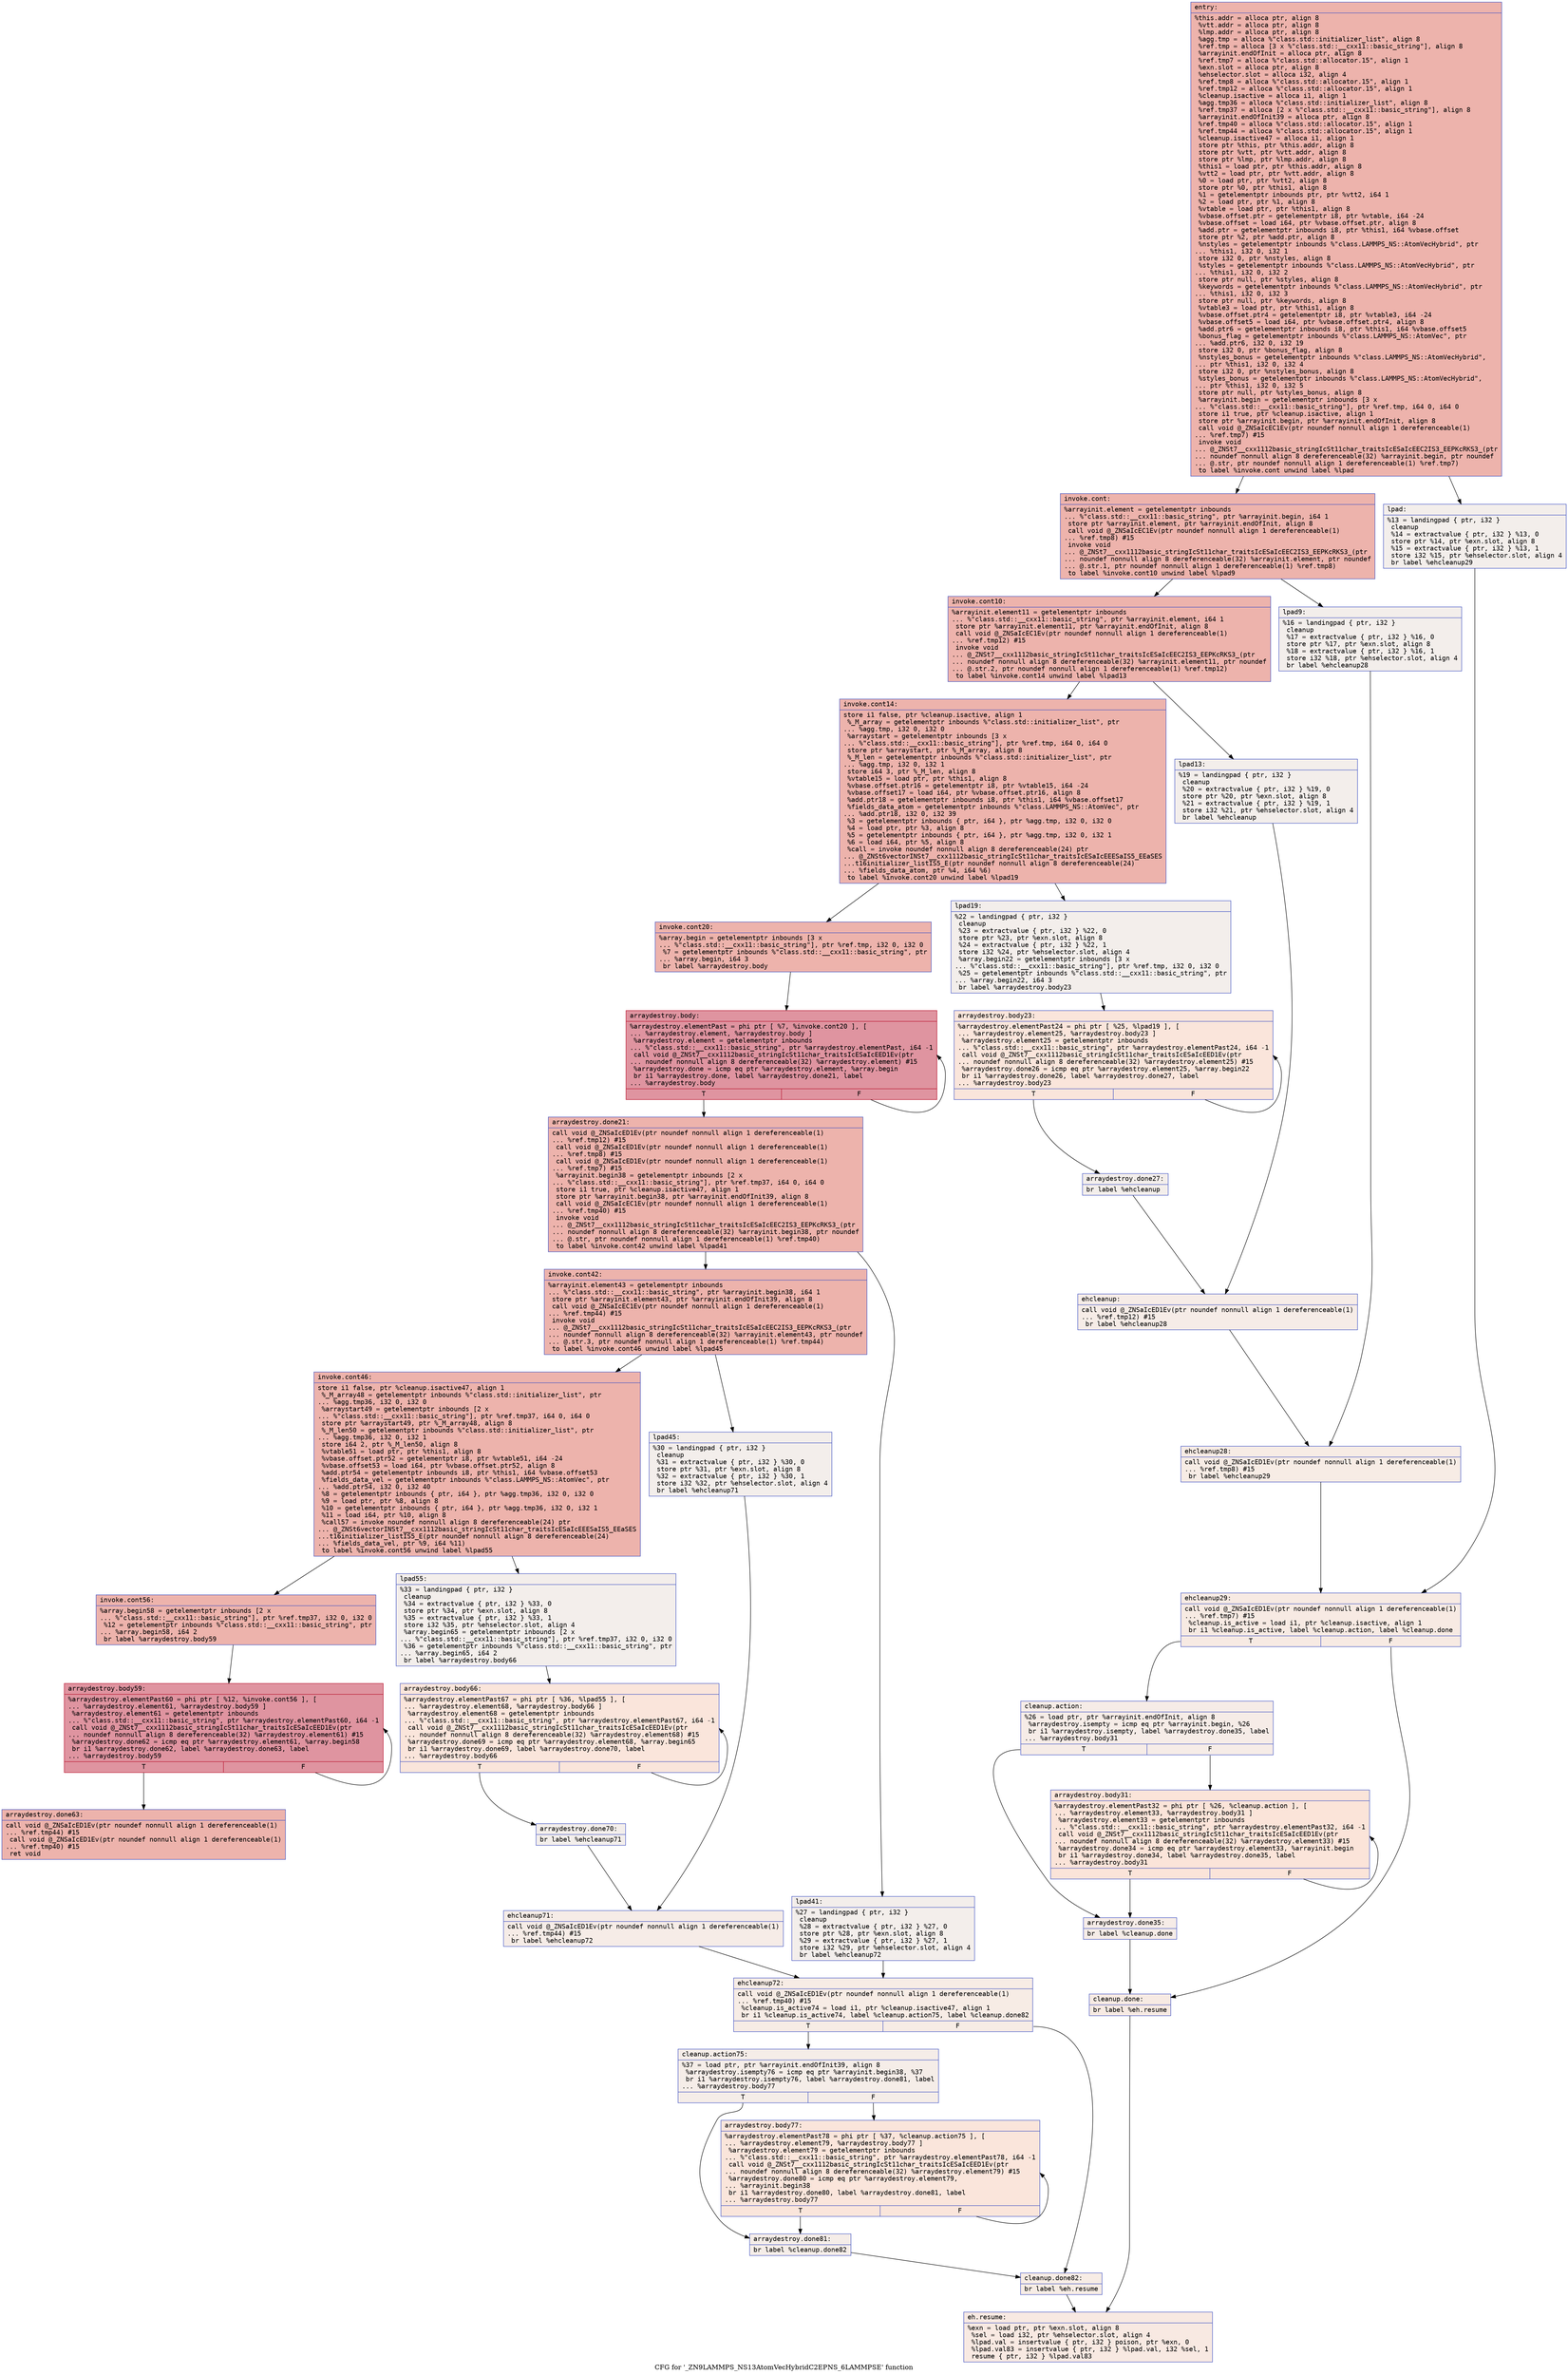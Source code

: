 digraph "CFG for '_ZN9LAMMPS_NS13AtomVecHybridC2EPNS_6LAMMPSE' function" {
	label="CFG for '_ZN9LAMMPS_NS13AtomVecHybridC2EPNS_6LAMMPSE' function";

	Node0x557e2aecc110 [shape=record,color="#3d50c3ff", style=filled, fillcolor="#d6524470" fontname="Courier",label="{entry:\l|  %this.addr = alloca ptr, align 8\l  %vtt.addr = alloca ptr, align 8\l  %lmp.addr = alloca ptr, align 8\l  %agg.tmp = alloca %\"class.std::initializer_list\", align 8\l  %ref.tmp = alloca [3 x %\"class.std::__cxx11::basic_string\"], align 8\l  %arrayinit.endOfInit = alloca ptr, align 8\l  %ref.tmp7 = alloca %\"class.std::allocator.15\", align 1\l  %exn.slot = alloca ptr, align 8\l  %ehselector.slot = alloca i32, align 4\l  %ref.tmp8 = alloca %\"class.std::allocator.15\", align 1\l  %ref.tmp12 = alloca %\"class.std::allocator.15\", align 1\l  %cleanup.isactive = alloca i1, align 1\l  %agg.tmp36 = alloca %\"class.std::initializer_list\", align 8\l  %ref.tmp37 = alloca [2 x %\"class.std::__cxx11::basic_string\"], align 8\l  %arrayinit.endOfInit39 = alloca ptr, align 8\l  %ref.tmp40 = alloca %\"class.std::allocator.15\", align 1\l  %ref.tmp44 = alloca %\"class.std::allocator.15\", align 1\l  %cleanup.isactive47 = alloca i1, align 1\l  store ptr %this, ptr %this.addr, align 8\l  store ptr %vtt, ptr %vtt.addr, align 8\l  store ptr %lmp, ptr %lmp.addr, align 8\l  %this1 = load ptr, ptr %this.addr, align 8\l  %vtt2 = load ptr, ptr %vtt.addr, align 8\l  %0 = load ptr, ptr %vtt2, align 8\l  store ptr %0, ptr %this1, align 8\l  %1 = getelementptr inbounds ptr, ptr %vtt2, i64 1\l  %2 = load ptr, ptr %1, align 8\l  %vtable = load ptr, ptr %this1, align 8\l  %vbase.offset.ptr = getelementptr i8, ptr %vtable, i64 -24\l  %vbase.offset = load i64, ptr %vbase.offset.ptr, align 8\l  %add.ptr = getelementptr inbounds i8, ptr %this1, i64 %vbase.offset\l  store ptr %2, ptr %add.ptr, align 8\l  %nstyles = getelementptr inbounds %\"class.LAMMPS_NS::AtomVecHybrid\", ptr\l... %this1, i32 0, i32 1\l  store i32 0, ptr %nstyles, align 8\l  %styles = getelementptr inbounds %\"class.LAMMPS_NS::AtomVecHybrid\", ptr\l... %this1, i32 0, i32 2\l  store ptr null, ptr %styles, align 8\l  %keywords = getelementptr inbounds %\"class.LAMMPS_NS::AtomVecHybrid\", ptr\l... %this1, i32 0, i32 3\l  store ptr null, ptr %keywords, align 8\l  %vtable3 = load ptr, ptr %this1, align 8\l  %vbase.offset.ptr4 = getelementptr i8, ptr %vtable3, i64 -24\l  %vbase.offset5 = load i64, ptr %vbase.offset.ptr4, align 8\l  %add.ptr6 = getelementptr inbounds i8, ptr %this1, i64 %vbase.offset5\l  %bonus_flag = getelementptr inbounds %\"class.LAMMPS_NS::AtomVec\", ptr\l... %add.ptr6, i32 0, i32 19\l  store i32 0, ptr %bonus_flag, align 8\l  %nstyles_bonus = getelementptr inbounds %\"class.LAMMPS_NS::AtomVecHybrid\",\l... ptr %this1, i32 0, i32 4\l  store i32 0, ptr %nstyles_bonus, align 8\l  %styles_bonus = getelementptr inbounds %\"class.LAMMPS_NS::AtomVecHybrid\",\l... ptr %this1, i32 0, i32 5\l  store ptr null, ptr %styles_bonus, align 8\l  %arrayinit.begin = getelementptr inbounds [3 x\l... %\"class.std::__cxx11::basic_string\"], ptr %ref.tmp, i64 0, i64 0\l  store i1 true, ptr %cleanup.isactive, align 1\l  store ptr %arrayinit.begin, ptr %arrayinit.endOfInit, align 8\l  call void @_ZNSaIcEC1Ev(ptr noundef nonnull align 1 dereferenceable(1)\l... %ref.tmp7) #15\l  invoke void\l... @_ZNSt7__cxx1112basic_stringIcSt11char_traitsIcESaIcEEC2IS3_EEPKcRKS3_(ptr\l... noundef nonnull align 8 dereferenceable(32) %arrayinit.begin, ptr noundef\l... @.str, ptr noundef nonnull align 1 dereferenceable(1) %ref.tmp7)\l          to label %invoke.cont unwind label %lpad\l}"];
	Node0x557e2aecc110 -> Node0x557e2aecf960[tooltip="entry -> invoke.cont\nProbability 100.00%" ];
	Node0x557e2aecc110 -> Node0x557e2aecfa10[tooltip="entry -> lpad\nProbability 0.00%" ];
	Node0x557e2aecf960 [shape=record,color="#3d50c3ff", style=filled, fillcolor="#d6524470" fontname="Courier",label="{invoke.cont:\l|  %arrayinit.element = getelementptr inbounds\l... %\"class.std::__cxx11::basic_string\", ptr %arrayinit.begin, i64 1\l  store ptr %arrayinit.element, ptr %arrayinit.endOfInit, align 8\l  call void @_ZNSaIcEC1Ev(ptr noundef nonnull align 1 dereferenceable(1)\l... %ref.tmp8) #15\l  invoke void\l... @_ZNSt7__cxx1112basic_stringIcSt11char_traitsIcESaIcEEC2IS3_EEPKcRKS3_(ptr\l... noundef nonnull align 8 dereferenceable(32) %arrayinit.element, ptr noundef\l... @.str.1, ptr noundef nonnull align 1 dereferenceable(1) %ref.tmp8)\l          to label %invoke.cont10 unwind label %lpad9\l}"];
	Node0x557e2aecf960 -> Node0x557e2aed0030[tooltip="invoke.cont -> invoke.cont10\nProbability 100.00%" ];
	Node0x557e2aecf960 -> Node0x557e2aed0080[tooltip="invoke.cont -> lpad9\nProbability 0.00%" ];
	Node0x557e2aed0030 [shape=record,color="#3d50c3ff", style=filled, fillcolor="#d6524470" fontname="Courier",label="{invoke.cont10:\l|  %arrayinit.element11 = getelementptr inbounds\l... %\"class.std::__cxx11::basic_string\", ptr %arrayinit.element, i64 1\l  store ptr %arrayinit.element11, ptr %arrayinit.endOfInit, align 8\l  call void @_ZNSaIcEC1Ev(ptr noundef nonnull align 1 dereferenceable(1)\l... %ref.tmp12) #15\l  invoke void\l... @_ZNSt7__cxx1112basic_stringIcSt11char_traitsIcESaIcEEC2IS3_EEPKcRKS3_(ptr\l... noundef nonnull align 8 dereferenceable(32) %arrayinit.element11, ptr noundef\l... @.str.2, ptr noundef nonnull align 1 dereferenceable(1) %ref.tmp12)\l          to label %invoke.cont14 unwind label %lpad13\l}"];
	Node0x557e2aed0030 -> Node0x557e2aed0570[tooltip="invoke.cont10 -> invoke.cont14\nProbability 100.00%" ];
	Node0x557e2aed0030 -> Node0x557e2aed05c0[tooltip="invoke.cont10 -> lpad13\nProbability 0.00%" ];
	Node0x557e2aed0570 [shape=record,color="#3d50c3ff", style=filled, fillcolor="#d6524470" fontname="Courier",label="{invoke.cont14:\l|  store i1 false, ptr %cleanup.isactive, align 1\l  %_M_array = getelementptr inbounds %\"class.std::initializer_list\", ptr\l... %agg.tmp, i32 0, i32 0\l  %arraystart = getelementptr inbounds [3 x\l... %\"class.std::__cxx11::basic_string\"], ptr %ref.tmp, i64 0, i64 0\l  store ptr %arraystart, ptr %_M_array, align 8\l  %_M_len = getelementptr inbounds %\"class.std::initializer_list\", ptr\l... %agg.tmp, i32 0, i32 1\l  store i64 3, ptr %_M_len, align 8\l  %vtable15 = load ptr, ptr %this1, align 8\l  %vbase.offset.ptr16 = getelementptr i8, ptr %vtable15, i64 -24\l  %vbase.offset17 = load i64, ptr %vbase.offset.ptr16, align 8\l  %add.ptr18 = getelementptr inbounds i8, ptr %this1, i64 %vbase.offset17\l  %fields_data_atom = getelementptr inbounds %\"class.LAMMPS_NS::AtomVec\", ptr\l... %add.ptr18, i32 0, i32 39\l  %3 = getelementptr inbounds \{ ptr, i64 \}, ptr %agg.tmp, i32 0, i32 0\l  %4 = load ptr, ptr %3, align 8\l  %5 = getelementptr inbounds \{ ptr, i64 \}, ptr %agg.tmp, i32 0, i32 1\l  %6 = load i64, ptr %5, align 8\l  %call = invoke noundef nonnull align 8 dereferenceable(24) ptr\l... @_ZNSt6vectorINSt7__cxx1112basic_stringIcSt11char_traitsIcESaIcEEESaIS5_EEaSES\l...t16initializer_listIS5_E(ptr noundef nonnull align 8 dereferenceable(24)\l... %fields_data_atom, ptr %4, i64 %6)\l          to label %invoke.cont20 unwind label %lpad19\l}"];
	Node0x557e2aed0570 -> Node0x557e2aed0520[tooltip="invoke.cont14 -> invoke.cont20\nProbability 100.00%" ];
	Node0x557e2aed0570 -> Node0x557e2aed1ac0[tooltip="invoke.cont14 -> lpad19\nProbability 0.00%" ];
	Node0x557e2aed0520 [shape=record,color="#3d50c3ff", style=filled, fillcolor="#d6524470" fontname="Courier",label="{invoke.cont20:\l|  %array.begin = getelementptr inbounds [3 x\l... %\"class.std::__cxx11::basic_string\"], ptr %ref.tmp, i32 0, i32 0\l  %7 = getelementptr inbounds %\"class.std::__cxx11::basic_string\", ptr\l... %array.begin, i64 3\l  br label %arraydestroy.body\l}"];
	Node0x557e2aed0520 -> Node0x557e2aed1fd0[tooltip="invoke.cont20 -> arraydestroy.body\nProbability 100.00%" ];
	Node0x557e2aed1fd0 [shape=record,color="#b70d28ff", style=filled, fillcolor="#b70d2870" fontname="Courier",label="{arraydestroy.body:\l|  %arraydestroy.elementPast = phi ptr [ %7, %invoke.cont20 ], [\l... %arraydestroy.element, %arraydestroy.body ]\l  %arraydestroy.element = getelementptr inbounds\l... %\"class.std::__cxx11::basic_string\", ptr %arraydestroy.elementPast, i64 -1\l  call void @_ZNSt7__cxx1112basic_stringIcSt11char_traitsIcESaIcEED1Ev(ptr\l... noundef nonnull align 8 dereferenceable(32) %arraydestroy.element) #15\l  %arraydestroy.done = icmp eq ptr %arraydestroy.element, %array.begin\l  br i1 %arraydestroy.done, label %arraydestroy.done21, label\l... %arraydestroy.body\l|{<s0>T|<s1>F}}"];
	Node0x557e2aed1fd0:s0 -> Node0x557e2aed22a0[tooltip="arraydestroy.body -> arraydestroy.done21\nProbability 3.12%" ];
	Node0x557e2aed1fd0:s1 -> Node0x557e2aed1fd0[tooltip="arraydestroy.body -> arraydestroy.body\nProbability 96.88%" ];
	Node0x557e2aed22a0 [shape=record,color="#3d50c3ff", style=filled, fillcolor="#d6524470" fontname="Courier",label="{arraydestroy.done21:\l|  call void @_ZNSaIcED1Ev(ptr noundef nonnull align 1 dereferenceable(1)\l... %ref.tmp12) #15\l  call void @_ZNSaIcED1Ev(ptr noundef nonnull align 1 dereferenceable(1)\l... %ref.tmp8) #15\l  call void @_ZNSaIcED1Ev(ptr noundef nonnull align 1 dereferenceable(1)\l... %ref.tmp7) #15\l  %arrayinit.begin38 = getelementptr inbounds [2 x\l... %\"class.std::__cxx11::basic_string\"], ptr %ref.tmp37, i64 0, i64 0\l  store i1 true, ptr %cleanup.isactive47, align 1\l  store ptr %arrayinit.begin38, ptr %arrayinit.endOfInit39, align 8\l  call void @_ZNSaIcEC1Ev(ptr noundef nonnull align 1 dereferenceable(1)\l... %ref.tmp40) #15\l  invoke void\l... @_ZNSt7__cxx1112basic_stringIcSt11char_traitsIcESaIcEEC2IS3_EEPKcRKS3_(ptr\l... noundef nonnull align 8 dereferenceable(32) %arrayinit.begin38, ptr noundef\l... @.str, ptr noundef nonnull align 1 dereferenceable(1) %ref.tmp40)\l          to label %invoke.cont42 unwind label %lpad41\l}"];
	Node0x557e2aed22a0 -> Node0x557e2aed2e10[tooltip="arraydestroy.done21 -> invoke.cont42\nProbability 100.00%" ];
	Node0x557e2aed22a0 -> Node0x557e2aed2ec0[tooltip="arraydestroy.done21 -> lpad41\nProbability 0.00%" ];
	Node0x557e2aed2e10 [shape=record,color="#3d50c3ff", style=filled, fillcolor="#d6524470" fontname="Courier",label="{invoke.cont42:\l|  %arrayinit.element43 = getelementptr inbounds\l... %\"class.std::__cxx11::basic_string\", ptr %arrayinit.begin38, i64 1\l  store ptr %arrayinit.element43, ptr %arrayinit.endOfInit39, align 8\l  call void @_ZNSaIcEC1Ev(ptr noundef nonnull align 1 dereferenceable(1)\l... %ref.tmp44) #15\l  invoke void\l... @_ZNSt7__cxx1112basic_stringIcSt11char_traitsIcESaIcEEC2IS3_EEPKcRKS3_(ptr\l... noundef nonnull align 8 dereferenceable(32) %arrayinit.element43, ptr noundef\l... @.str.3, ptr noundef nonnull align 1 dereferenceable(1) %ref.tmp44)\l          to label %invoke.cont46 unwind label %lpad45\l}"];
	Node0x557e2aed2e10 -> Node0x557e2aecd000[tooltip="invoke.cont42 -> invoke.cont46\nProbability 100.00%" ];
	Node0x557e2aed2e10 -> Node0x557e2aecd050[tooltip="invoke.cont42 -> lpad45\nProbability 0.00%" ];
	Node0x557e2aecd000 [shape=record,color="#3d50c3ff", style=filled, fillcolor="#d6524470" fontname="Courier",label="{invoke.cont46:\l|  store i1 false, ptr %cleanup.isactive47, align 1\l  %_M_array48 = getelementptr inbounds %\"class.std::initializer_list\", ptr\l... %agg.tmp36, i32 0, i32 0\l  %arraystart49 = getelementptr inbounds [2 x\l... %\"class.std::__cxx11::basic_string\"], ptr %ref.tmp37, i64 0, i64 0\l  store ptr %arraystart49, ptr %_M_array48, align 8\l  %_M_len50 = getelementptr inbounds %\"class.std::initializer_list\", ptr\l... %agg.tmp36, i32 0, i32 1\l  store i64 2, ptr %_M_len50, align 8\l  %vtable51 = load ptr, ptr %this1, align 8\l  %vbase.offset.ptr52 = getelementptr i8, ptr %vtable51, i64 -24\l  %vbase.offset53 = load i64, ptr %vbase.offset.ptr52, align 8\l  %add.ptr54 = getelementptr inbounds i8, ptr %this1, i64 %vbase.offset53\l  %fields_data_vel = getelementptr inbounds %\"class.LAMMPS_NS::AtomVec\", ptr\l... %add.ptr54, i32 0, i32 40\l  %8 = getelementptr inbounds \{ ptr, i64 \}, ptr %agg.tmp36, i32 0, i32 0\l  %9 = load ptr, ptr %8, align 8\l  %10 = getelementptr inbounds \{ ptr, i64 \}, ptr %agg.tmp36, i32 0, i32 1\l  %11 = load i64, ptr %10, align 8\l  %call57 = invoke noundef nonnull align 8 dereferenceable(24) ptr\l... @_ZNSt6vectorINSt7__cxx1112basic_stringIcSt11char_traitsIcESaIcEEESaIS5_EEaSES\l...t16initializer_listIS5_E(ptr noundef nonnull align 8 dereferenceable(24)\l... %fields_data_vel, ptr %9, i64 %11)\l          to label %invoke.cont56 unwind label %lpad55\l}"];
	Node0x557e2aecd000 -> Node0x557e2aeccfb0[tooltip="invoke.cont46 -> invoke.cont56\nProbability 100.00%" ];
	Node0x557e2aecd000 -> Node0x557e2aed4a10[tooltip="invoke.cont46 -> lpad55\nProbability 0.00%" ];
	Node0x557e2aeccfb0 [shape=record,color="#3d50c3ff", style=filled, fillcolor="#d6524470" fontname="Courier",label="{invoke.cont56:\l|  %array.begin58 = getelementptr inbounds [2 x\l... %\"class.std::__cxx11::basic_string\"], ptr %ref.tmp37, i32 0, i32 0\l  %12 = getelementptr inbounds %\"class.std::__cxx11::basic_string\", ptr\l... %array.begin58, i64 2\l  br label %arraydestroy.body59\l}"];
	Node0x557e2aeccfb0 -> Node0x557e2aed4e30[tooltip="invoke.cont56 -> arraydestroy.body59\nProbability 100.00%" ];
	Node0x557e2aed4e30 [shape=record,color="#b70d28ff", style=filled, fillcolor="#b70d2870" fontname="Courier",label="{arraydestroy.body59:\l|  %arraydestroy.elementPast60 = phi ptr [ %12, %invoke.cont56 ], [\l... %arraydestroy.element61, %arraydestroy.body59 ]\l  %arraydestroy.element61 = getelementptr inbounds\l... %\"class.std::__cxx11::basic_string\", ptr %arraydestroy.elementPast60, i64 -1\l  call void @_ZNSt7__cxx1112basic_stringIcSt11char_traitsIcESaIcEED1Ev(ptr\l... noundef nonnull align 8 dereferenceable(32) %arraydestroy.element61) #15\l  %arraydestroy.done62 = icmp eq ptr %arraydestroy.element61, %array.begin58\l  br i1 %arraydestroy.done62, label %arraydestroy.done63, label\l... %arraydestroy.body59\l|{<s0>T|<s1>F}}"];
	Node0x557e2aed4e30:s0 -> Node0x557e2aed5140[tooltip="arraydestroy.body59 -> arraydestroy.done63\nProbability 3.12%" ];
	Node0x557e2aed4e30:s1 -> Node0x557e2aed4e30[tooltip="arraydestroy.body59 -> arraydestroy.body59\nProbability 96.88%" ];
	Node0x557e2aed5140 [shape=record,color="#3d50c3ff", style=filled, fillcolor="#d6524470" fontname="Courier",label="{arraydestroy.done63:\l|  call void @_ZNSaIcED1Ev(ptr noundef nonnull align 1 dereferenceable(1)\l... %ref.tmp44) #15\l  call void @_ZNSaIcED1Ev(ptr noundef nonnull align 1 dereferenceable(1)\l... %ref.tmp40) #15\l  ret void\l}"];
	Node0x557e2aecfa10 [shape=record,color="#3d50c3ff", style=filled, fillcolor="#e5d8d170" fontname="Courier",label="{lpad:\l|  %13 = landingpad \{ ptr, i32 \}\l          cleanup\l  %14 = extractvalue \{ ptr, i32 \} %13, 0\l  store ptr %14, ptr %exn.slot, align 8\l  %15 = extractvalue \{ ptr, i32 \} %13, 1\l  store i32 %15, ptr %ehselector.slot, align 4\l  br label %ehcleanup29\l}"];
	Node0x557e2aecfa10 -> Node0x557e2aed58e0[tooltip="lpad -> ehcleanup29\nProbability 100.00%" ];
	Node0x557e2aed0080 [shape=record,color="#3d50c3ff", style=filled, fillcolor="#e5d8d170" fontname="Courier",label="{lpad9:\l|  %16 = landingpad \{ ptr, i32 \}\l          cleanup\l  %17 = extractvalue \{ ptr, i32 \} %16, 0\l  store ptr %17, ptr %exn.slot, align 8\l  %18 = extractvalue \{ ptr, i32 \} %16, 1\l  store i32 %18, ptr %ehselector.slot, align 4\l  br label %ehcleanup28\l}"];
	Node0x557e2aed0080 -> Node0x557e2aed5bb0[tooltip="lpad9 -> ehcleanup28\nProbability 100.00%" ];
	Node0x557e2aed05c0 [shape=record,color="#3d50c3ff", style=filled, fillcolor="#e5d8d170" fontname="Courier",label="{lpad13:\l|  %19 = landingpad \{ ptr, i32 \}\l          cleanup\l  %20 = extractvalue \{ ptr, i32 \} %19, 0\l  store ptr %20, ptr %exn.slot, align 8\l  %21 = extractvalue \{ ptr, i32 \} %19, 1\l  store i32 %21, ptr %ehselector.slot, align 4\l  br label %ehcleanup\l}"];
	Node0x557e2aed05c0 -> Node0x557e2aed5f50[tooltip="lpad13 -> ehcleanup\nProbability 100.00%" ];
	Node0x557e2aed1ac0 [shape=record,color="#3d50c3ff", style=filled, fillcolor="#e5d8d170" fontname="Courier",label="{lpad19:\l|  %22 = landingpad \{ ptr, i32 \}\l          cleanup\l  %23 = extractvalue \{ ptr, i32 \} %22, 0\l  store ptr %23, ptr %exn.slot, align 8\l  %24 = extractvalue \{ ptr, i32 \} %22, 1\l  store i32 %24, ptr %ehselector.slot, align 4\l  %array.begin22 = getelementptr inbounds [3 x\l... %\"class.std::__cxx11::basic_string\"], ptr %ref.tmp, i32 0, i32 0\l  %25 = getelementptr inbounds %\"class.std::__cxx11::basic_string\", ptr\l... %array.begin22, i64 3\l  br label %arraydestroy.body23\l}"];
	Node0x557e2aed1ac0 -> Node0x557e2aed6480[tooltip="lpad19 -> arraydestroy.body23\nProbability 100.00%" ];
	Node0x557e2aed6480 [shape=record,color="#3d50c3ff", style=filled, fillcolor="#f4c5ad70" fontname="Courier",label="{arraydestroy.body23:\l|  %arraydestroy.elementPast24 = phi ptr [ %25, %lpad19 ], [\l... %arraydestroy.element25, %arraydestroy.body23 ]\l  %arraydestroy.element25 = getelementptr inbounds\l... %\"class.std::__cxx11::basic_string\", ptr %arraydestroy.elementPast24, i64 -1\l  call void @_ZNSt7__cxx1112basic_stringIcSt11char_traitsIcESaIcEED1Ev(ptr\l... noundef nonnull align 8 dereferenceable(32) %arraydestroy.element25) #15\l  %arraydestroy.done26 = icmp eq ptr %arraydestroy.element25, %array.begin22\l  br i1 %arraydestroy.done26, label %arraydestroy.done27, label\l... %arraydestroy.body23\l|{<s0>T|<s1>F}}"];
	Node0x557e2aed6480:s0 -> Node0x557e2aed6880[tooltip="arraydestroy.body23 -> arraydestroy.done27\nProbability 3.12%" ];
	Node0x557e2aed6480:s1 -> Node0x557e2aed6480[tooltip="arraydestroy.body23 -> arraydestroy.body23\nProbability 96.88%" ];
	Node0x557e2aed6880 [shape=record,color="#3d50c3ff", style=filled, fillcolor="#e5d8d170" fontname="Courier",label="{arraydestroy.done27:\l|  br label %ehcleanup\l}"];
	Node0x557e2aed6880 -> Node0x557e2aed5f50[tooltip="arraydestroy.done27 -> ehcleanup\nProbability 100.00%" ];
	Node0x557e2aed5f50 [shape=record,color="#3d50c3ff", style=filled, fillcolor="#ead5c970" fontname="Courier",label="{ehcleanup:\l|  call void @_ZNSaIcED1Ev(ptr noundef nonnull align 1 dereferenceable(1)\l... %ref.tmp12) #15\l  br label %ehcleanup28\l}"];
	Node0x557e2aed5f50 -> Node0x557e2aed5bb0[tooltip="ehcleanup -> ehcleanup28\nProbability 100.00%" ];
	Node0x557e2aed5bb0 [shape=record,color="#3d50c3ff", style=filled, fillcolor="#ecd3c570" fontname="Courier",label="{ehcleanup28:\l|  call void @_ZNSaIcED1Ev(ptr noundef nonnull align 1 dereferenceable(1)\l... %ref.tmp8) #15\l  br label %ehcleanup29\l}"];
	Node0x557e2aed5bb0 -> Node0x557e2aed58e0[tooltip="ehcleanup28 -> ehcleanup29\nProbability 100.00%" ];
	Node0x557e2aed58e0 [shape=record,color="#3d50c3ff", style=filled, fillcolor="#eed0c070" fontname="Courier",label="{ehcleanup29:\l|  call void @_ZNSaIcED1Ev(ptr noundef nonnull align 1 dereferenceable(1)\l... %ref.tmp7) #15\l  %cleanup.is_active = load i1, ptr %cleanup.isactive, align 1\l  br i1 %cleanup.is_active, label %cleanup.action, label %cleanup.done\l|{<s0>T|<s1>F}}"];
	Node0x557e2aed58e0:s0 -> Node0x557e2aed0a70[tooltip="ehcleanup29 -> cleanup.action\nProbability 50.00%" ];
	Node0x557e2aed58e0:s1 -> Node0x557e2aed0ac0[tooltip="ehcleanup29 -> cleanup.done\nProbability 50.00%" ];
	Node0x557e2aed0a70 [shape=record,color="#3d50c3ff", style=filled, fillcolor="#ead5c970" fontname="Courier",label="{cleanup.action:\l|  %26 = load ptr, ptr %arrayinit.endOfInit, align 8\l  %arraydestroy.isempty = icmp eq ptr %arrayinit.begin, %26\l  br i1 %arraydestroy.isempty, label %arraydestroy.done35, label\l... %arraydestroy.body31\l|{<s0>T|<s1>F}}"];
	Node0x557e2aed0a70:s0 -> Node0x557e2aed0d60[tooltip="cleanup.action -> arraydestroy.done35\nProbability 37.50%" ];
	Node0x557e2aed0a70:s1 -> Node0x557e2aed0db0[tooltip="cleanup.action -> arraydestroy.body31\nProbability 62.50%" ];
	Node0x557e2aed0db0 [shape=record,color="#3d50c3ff", style=filled, fillcolor="#f5c1a970" fontname="Courier",label="{arraydestroy.body31:\l|  %arraydestroy.elementPast32 = phi ptr [ %26, %cleanup.action ], [\l... %arraydestroy.element33, %arraydestroy.body31 ]\l  %arraydestroy.element33 = getelementptr inbounds\l... %\"class.std::__cxx11::basic_string\", ptr %arraydestroy.elementPast32, i64 -1\l  call void @_ZNSt7__cxx1112basic_stringIcSt11char_traitsIcESaIcEED1Ev(ptr\l... noundef nonnull align 8 dereferenceable(32) %arraydestroy.element33) #15\l  %arraydestroy.done34 = icmp eq ptr %arraydestroy.element33, %arrayinit.begin\l  br i1 %arraydestroy.done34, label %arraydestroy.done35, label\l... %arraydestroy.body31\l|{<s0>T|<s1>F}}"];
	Node0x557e2aed0db0:s0 -> Node0x557e2aed0d60[tooltip="arraydestroy.body31 -> arraydestroy.done35\nProbability 3.12%" ];
	Node0x557e2aed0db0:s1 -> Node0x557e2aed0db0[tooltip="arraydestroy.body31 -> arraydestroy.body31\nProbability 96.88%" ];
	Node0x557e2aed0d60 [shape=record,color="#3d50c3ff", style=filled, fillcolor="#ead5c970" fontname="Courier",label="{arraydestroy.done35:\l|  br label %cleanup.done\l}"];
	Node0x557e2aed0d60 -> Node0x557e2aed0ac0[tooltip="arraydestroy.done35 -> cleanup.done\nProbability 100.00%" ];
	Node0x557e2aed0ac0 [shape=record,color="#3d50c3ff", style=filled, fillcolor="#eed0c070" fontname="Courier",label="{cleanup.done:\l|  br label %eh.resume\l}"];
	Node0x557e2aed0ac0 -> Node0x557e2aed7d10[tooltip="cleanup.done -> eh.resume\nProbability 100.00%" ];
	Node0x557e2aed2ec0 [shape=record,color="#3d50c3ff", style=filled, fillcolor="#e5d8d170" fontname="Courier",label="{lpad41:\l|  %27 = landingpad \{ ptr, i32 \}\l          cleanup\l  %28 = extractvalue \{ ptr, i32 \} %27, 0\l  store ptr %28, ptr %exn.slot, align 8\l  %29 = extractvalue \{ ptr, i32 \} %27, 1\l  store i32 %29, ptr %ehselector.slot, align 4\l  br label %ehcleanup72\l}"];
	Node0x557e2aed2ec0 -> Node0x557e2aed82f0[tooltip="lpad41 -> ehcleanup72\nProbability 100.00%" ];
	Node0x557e2aecd050 [shape=record,color="#3d50c3ff", style=filled, fillcolor="#e5d8d170" fontname="Courier",label="{lpad45:\l|  %30 = landingpad \{ ptr, i32 \}\l          cleanup\l  %31 = extractvalue \{ ptr, i32 \} %30, 0\l  store ptr %31, ptr %exn.slot, align 8\l  %32 = extractvalue \{ ptr, i32 \} %30, 1\l  store i32 %32, ptr %ehselector.slot, align 4\l  br label %ehcleanup71\l}"];
	Node0x557e2aecd050 -> Node0x557e2aed8610[tooltip="lpad45 -> ehcleanup71\nProbability 100.00%" ];
	Node0x557e2aed4a10 [shape=record,color="#3d50c3ff", style=filled, fillcolor="#e5d8d170" fontname="Courier",label="{lpad55:\l|  %33 = landingpad \{ ptr, i32 \}\l          cleanup\l  %34 = extractvalue \{ ptr, i32 \} %33, 0\l  store ptr %34, ptr %exn.slot, align 8\l  %35 = extractvalue \{ ptr, i32 \} %33, 1\l  store i32 %35, ptr %ehselector.slot, align 4\l  %array.begin65 = getelementptr inbounds [2 x\l... %\"class.std::__cxx11::basic_string\"], ptr %ref.tmp37, i32 0, i32 0\l  %36 = getelementptr inbounds %\"class.std::__cxx11::basic_string\", ptr\l... %array.begin65, i64 2\l  br label %arraydestroy.body66\l}"];
	Node0x557e2aed4a10 -> Node0x557e2aed8ab0[tooltip="lpad55 -> arraydestroy.body66\nProbability 100.00%" ];
	Node0x557e2aed8ab0 [shape=record,color="#3d50c3ff", style=filled, fillcolor="#f4c5ad70" fontname="Courier",label="{arraydestroy.body66:\l|  %arraydestroy.elementPast67 = phi ptr [ %36, %lpad55 ], [\l... %arraydestroy.element68, %arraydestroy.body66 ]\l  %arraydestroy.element68 = getelementptr inbounds\l... %\"class.std::__cxx11::basic_string\", ptr %arraydestroy.elementPast67, i64 -1\l  call void @_ZNSt7__cxx1112basic_stringIcSt11char_traitsIcESaIcEED1Ev(ptr\l... noundef nonnull align 8 dereferenceable(32) %arraydestroy.element68) #15\l  %arraydestroy.done69 = icmp eq ptr %arraydestroy.element68, %array.begin65\l  br i1 %arraydestroy.done69, label %arraydestroy.done70, label\l... %arraydestroy.body66\l|{<s0>T|<s1>F}}"];
	Node0x557e2aed8ab0:s0 -> Node0x557e2aed8eb0[tooltip="arraydestroy.body66 -> arraydestroy.done70\nProbability 3.12%" ];
	Node0x557e2aed8ab0:s1 -> Node0x557e2aed8ab0[tooltip="arraydestroy.body66 -> arraydestroy.body66\nProbability 96.88%" ];
	Node0x557e2aed8eb0 [shape=record,color="#3d50c3ff", style=filled, fillcolor="#e5d8d170" fontname="Courier",label="{arraydestroy.done70:\l|  br label %ehcleanup71\l}"];
	Node0x557e2aed8eb0 -> Node0x557e2aed8610[tooltip="arraydestroy.done70 -> ehcleanup71\nProbability 100.00%" ];
	Node0x557e2aed8610 [shape=record,color="#3d50c3ff", style=filled, fillcolor="#ead5c970" fontname="Courier",label="{ehcleanup71:\l|  call void @_ZNSaIcED1Ev(ptr noundef nonnull align 1 dereferenceable(1)\l... %ref.tmp44) #15\l  br label %ehcleanup72\l}"];
	Node0x557e2aed8610 -> Node0x557e2aed82f0[tooltip="ehcleanup71 -> ehcleanup72\nProbability 100.00%" ];
	Node0x557e2aed82f0 [shape=record,color="#3d50c3ff", style=filled, fillcolor="#ecd3c570" fontname="Courier",label="{ehcleanup72:\l|  call void @_ZNSaIcED1Ev(ptr noundef nonnull align 1 dereferenceable(1)\l... %ref.tmp40) #15\l  %cleanup.is_active74 = load i1, ptr %cleanup.isactive47, align 1\l  br i1 %cleanup.is_active74, label %cleanup.action75, label %cleanup.done82\l|{<s0>T|<s1>F}}"];
	Node0x557e2aed82f0:s0 -> Node0x557e2aed9500[tooltip="ehcleanup72 -> cleanup.action75\nProbability 50.00%" ];
	Node0x557e2aed82f0:s1 -> Node0x557e2aed9550[tooltip="ehcleanup72 -> cleanup.done82\nProbability 50.00%" ];
	Node0x557e2aed9500 [shape=record,color="#3d50c3ff", style=filled, fillcolor="#e8d6cc70" fontname="Courier",label="{cleanup.action75:\l|  %37 = load ptr, ptr %arrayinit.endOfInit39, align 8\l  %arraydestroy.isempty76 = icmp eq ptr %arrayinit.begin38, %37\l  br i1 %arraydestroy.isempty76, label %arraydestroy.done81, label\l... %arraydestroy.body77\l|{<s0>T|<s1>F}}"];
	Node0x557e2aed9500:s0 -> Node0x557e2aed9820[tooltip="cleanup.action75 -> arraydestroy.done81\nProbability 37.50%" ];
	Node0x557e2aed9500:s1 -> Node0x557e2aed9870[tooltip="cleanup.action75 -> arraydestroy.body77\nProbability 62.50%" ];
	Node0x557e2aed9870 [shape=record,color="#3d50c3ff", style=filled, fillcolor="#f4c5ad70" fontname="Courier",label="{arraydestroy.body77:\l|  %arraydestroy.elementPast78 = phi ptr [ %37, %cleanup.action75 ], [\l... %arraydestroy.element79, %arraydestroy.body77 ]\l  %arraydestroy.element79 = getelementptr inbounds\l... %\"class.std::__cxx11::basic_string\", ptr %arraydestroy.elementPast78, i64 -1\l  call void @_ZNSt7__cxx1112basic_stringIcSt11char_traitsIcESaIcEED1Ev(ptr\l... noundef nonnull align 8 dereferenceable(32) %arraydestroy.element79) #15\l  %arraydestroy.done80 = icmp eq ptr %arraydestroy.element79,\l... %arrayinit.begin38\l  br i1 %arraydestroy.done80, label %arraydestroy.done81, label\l... %arraydestroy.body77\l|{<s0>T|<s1>F}}"];
	Node0x557e2aed9870:s0 -> Node0x557e2aed9820[tooltip="arraydestroy.body77 -> arraydestroy.done81\nProbability 3.12%" ];
	Node0x557e2aed9870:s1 -> Node0x557e2aed9870[tooltip="arraydestroy.body77 -> arraydestroy.body77\nProbability 96.88%" ];
	Node0x557e2aed9820 [shape=record,color="#3d50c3ff", style=filled, fillcolor="#e8d6cc70" fontname="Courier",label="{arraydestroy.done81:\l|  br label %cleanup.done82\l}"];
	Node0x557e2aed9820 -> Node0x557e2aed9550[tooltip="arraydestroy.done81 -> cleanup.done82\nProbability 100.00%" ];
	Node0x557e2aed9550 [shape=record,color="#3d50c3ff", style=filled, fillcolor="#ecd3c570" fontname="Courier",label="{cleanup.done82:\l|  br label %eh.resume\l}"];
	Node0x557e2aed9550 -> Node0x557e2aed7d10[tooltip="cleanup.done82 -> eh.resume\nProbability 100.00%" ];
	Node0x557e2aed7d10 [shape=record,color="#3d50c3ff", style=filled, fillcolor="#efcebd70" fontname="Courier",label="{eh.resume:\l|  %exn = load ptr, ptr %exn.slot, align 8\l  %sel = load i32, ptr %ehselector.slot, align 4\l  %lpad.val = insertvalue \{ ptr, i32 \} poison, ptr %exn, 0\l  %lpad.val83 = insertvalue \{ ptr, i32 \} %lpad.val, i32 %sel, 1\l  resume \{ ptr, i32 \} %lpad.val83\l}"];
}
